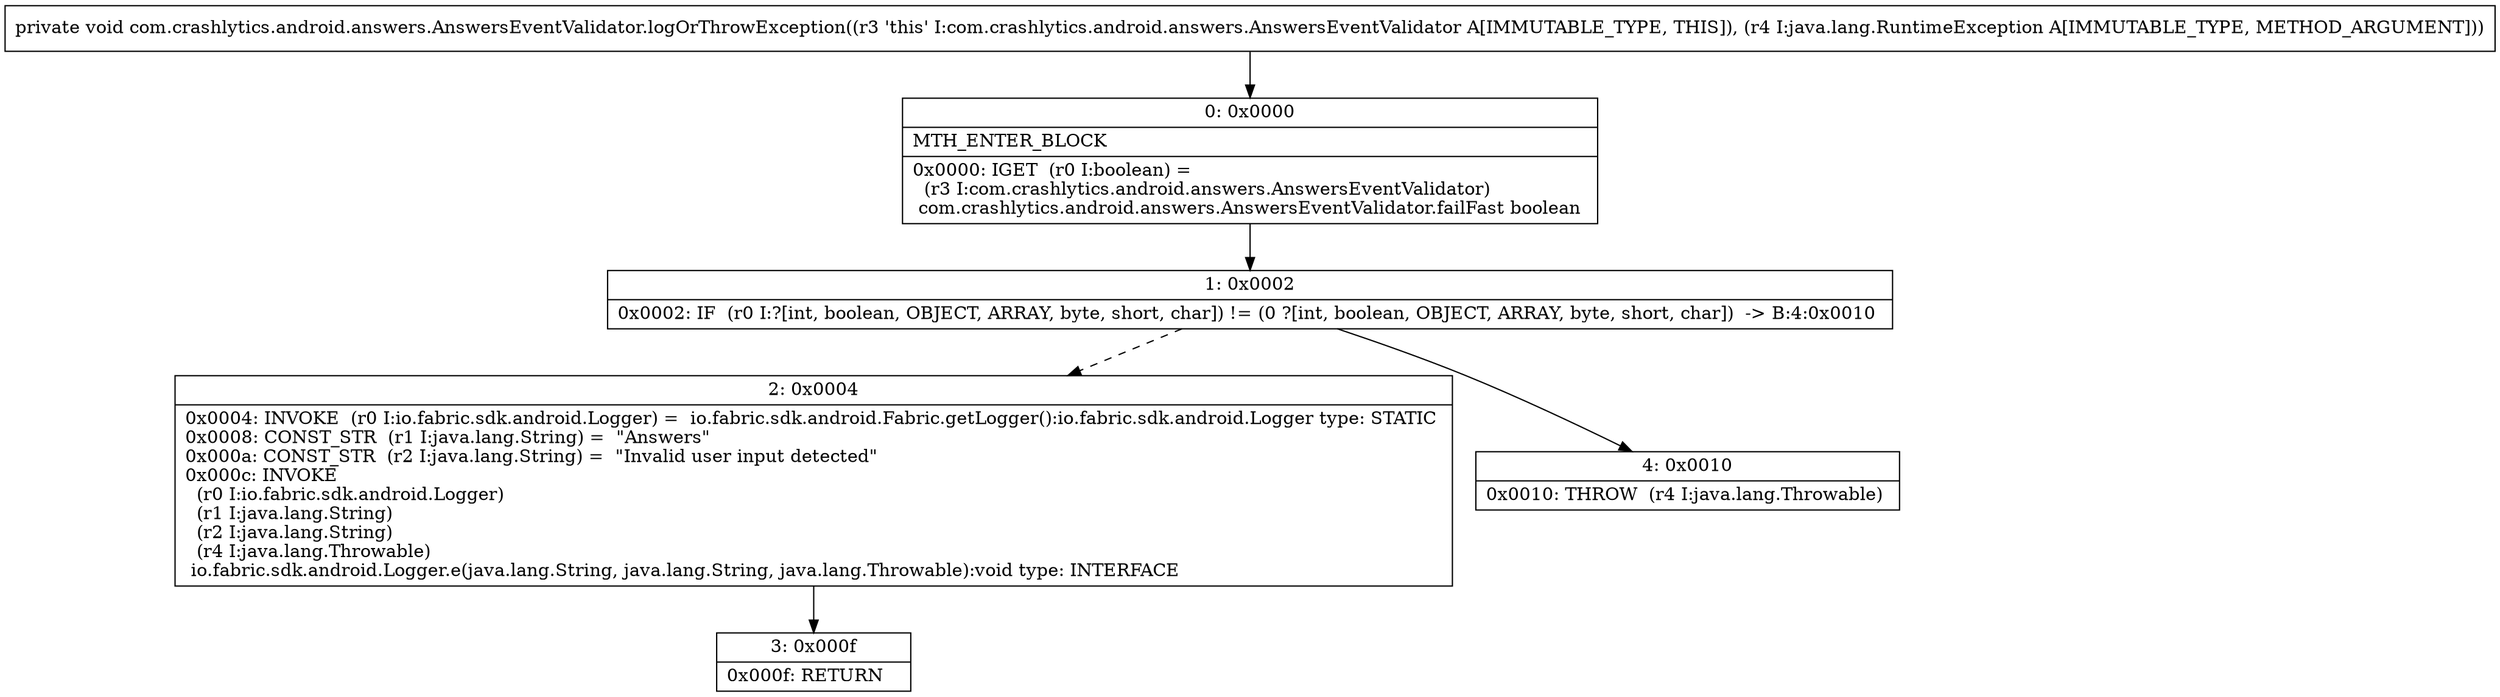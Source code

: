digraph "CFG forcom.crashlytics.android.answers.AnswersEventValidator.logOrThrowException(Ljava\/lang\/RuntimeException;)V" {
Node_0 [shape=record,label="{0\:\ 0x0000|MTH_ENTER_BLOCK\l|0x0000: IGET  (r0 I:boolean) = \l  (r3 I:com.crashlytics.android.answers.AnswersEventValidator)\l com.crashlytics.android.answers.AnswersEventValidator.failFast boolean \l}"];
Node_1 [shape=record,label="{1\:\ 0x0002|0x0002: IF  (r0 I:?[int, boolean, OBJECT, ARRAY, byte, short, char]) != (0 ?[int, boolean, OBJECT, ARRAY, byte, short, char])  \-\> B:4:0x0010 \l}"];
Node_2 [shape=record,label="{2\:\ 0x0004|0x0004: INVOKE  (r0 I:io.fabric.sdk.android.Logger) =  io.fabric.sdk.android.Fabric.getLogger():io.fabric.sdk.android.Logger type: STATIC \l0x0008: CONST_STR  (r1 I:java.lang.String) =  \"Answers\" \l0x000a: CONST_STR  (r2 I:java.lang.String) =  \"Invalid user input detected\" \l0x000c: INVOKE  \l  (r0 I:io.fabric.sdk.android.Logger)\l  (r1 I:java.lang.String)\l  (r2 I:java.lang.String)\l  (r4 I:java.lang.Throwable)\l io.fabric.sdk.android.Logger.e(java.lang.String, java.lang.String, java.lang.Throwable):void type: INTERFACE \l}"];
Node_3 [shape=record,label="{3\:\ 0x000f|0x000f: RETURN   \l}"];
Node_4 [shape=record,label="{4\:\ 0x0010|0x0010: THROW  (r4 I:java.lang.Throwable) \l}"];
MethodNode[shape=record,label="{private void com.crashlytics.android.answers.AnswersEventValidator.logOrThrowException((r3 'this' I:com.crashlytics.android.answers.AnswersEventValidator A[IMMUTABLE_TYPE, THIS]), (r4 I:java.lang.RuntimeException A[IMMUTABLE_TYPE, METHOD_ARGUMENT])) }"];
MethodNode -> Node_0;
Node_0 -> Node_1;
Node_1 -> Node_2[style=dashed];
Node_1 -> Node_4;
Node_2 -> Node_3;
}

